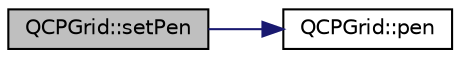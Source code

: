 digraph "QCPGrid::setPen"
{
  edge [fontname="Helvetica",fontsize="10",labelfontname="Helvetica",labelfontsize="10"];
  node [fontname="Helvetica",fontsize="10",shape=record];
  rankdir="LR";
  Node101 [label="QCPGrid::setPen",height=0.2,width=0.4,color="black", fillcolor="grey75", style="filled", fontcolor="black"];
  Node101 -> Node102 [color="midnightblue",fontsize="10",style="solid",fontname="Helvetica"];
  Node102 [label="QCPGrid::pen",height=0.2,width=0.4,color="black", fillcolor="white", style="filled",URL="$d2/ddb/class_q_c_p_grid.html#a1d68418766b3408c0b7b29ef40b04c2a"];
}
